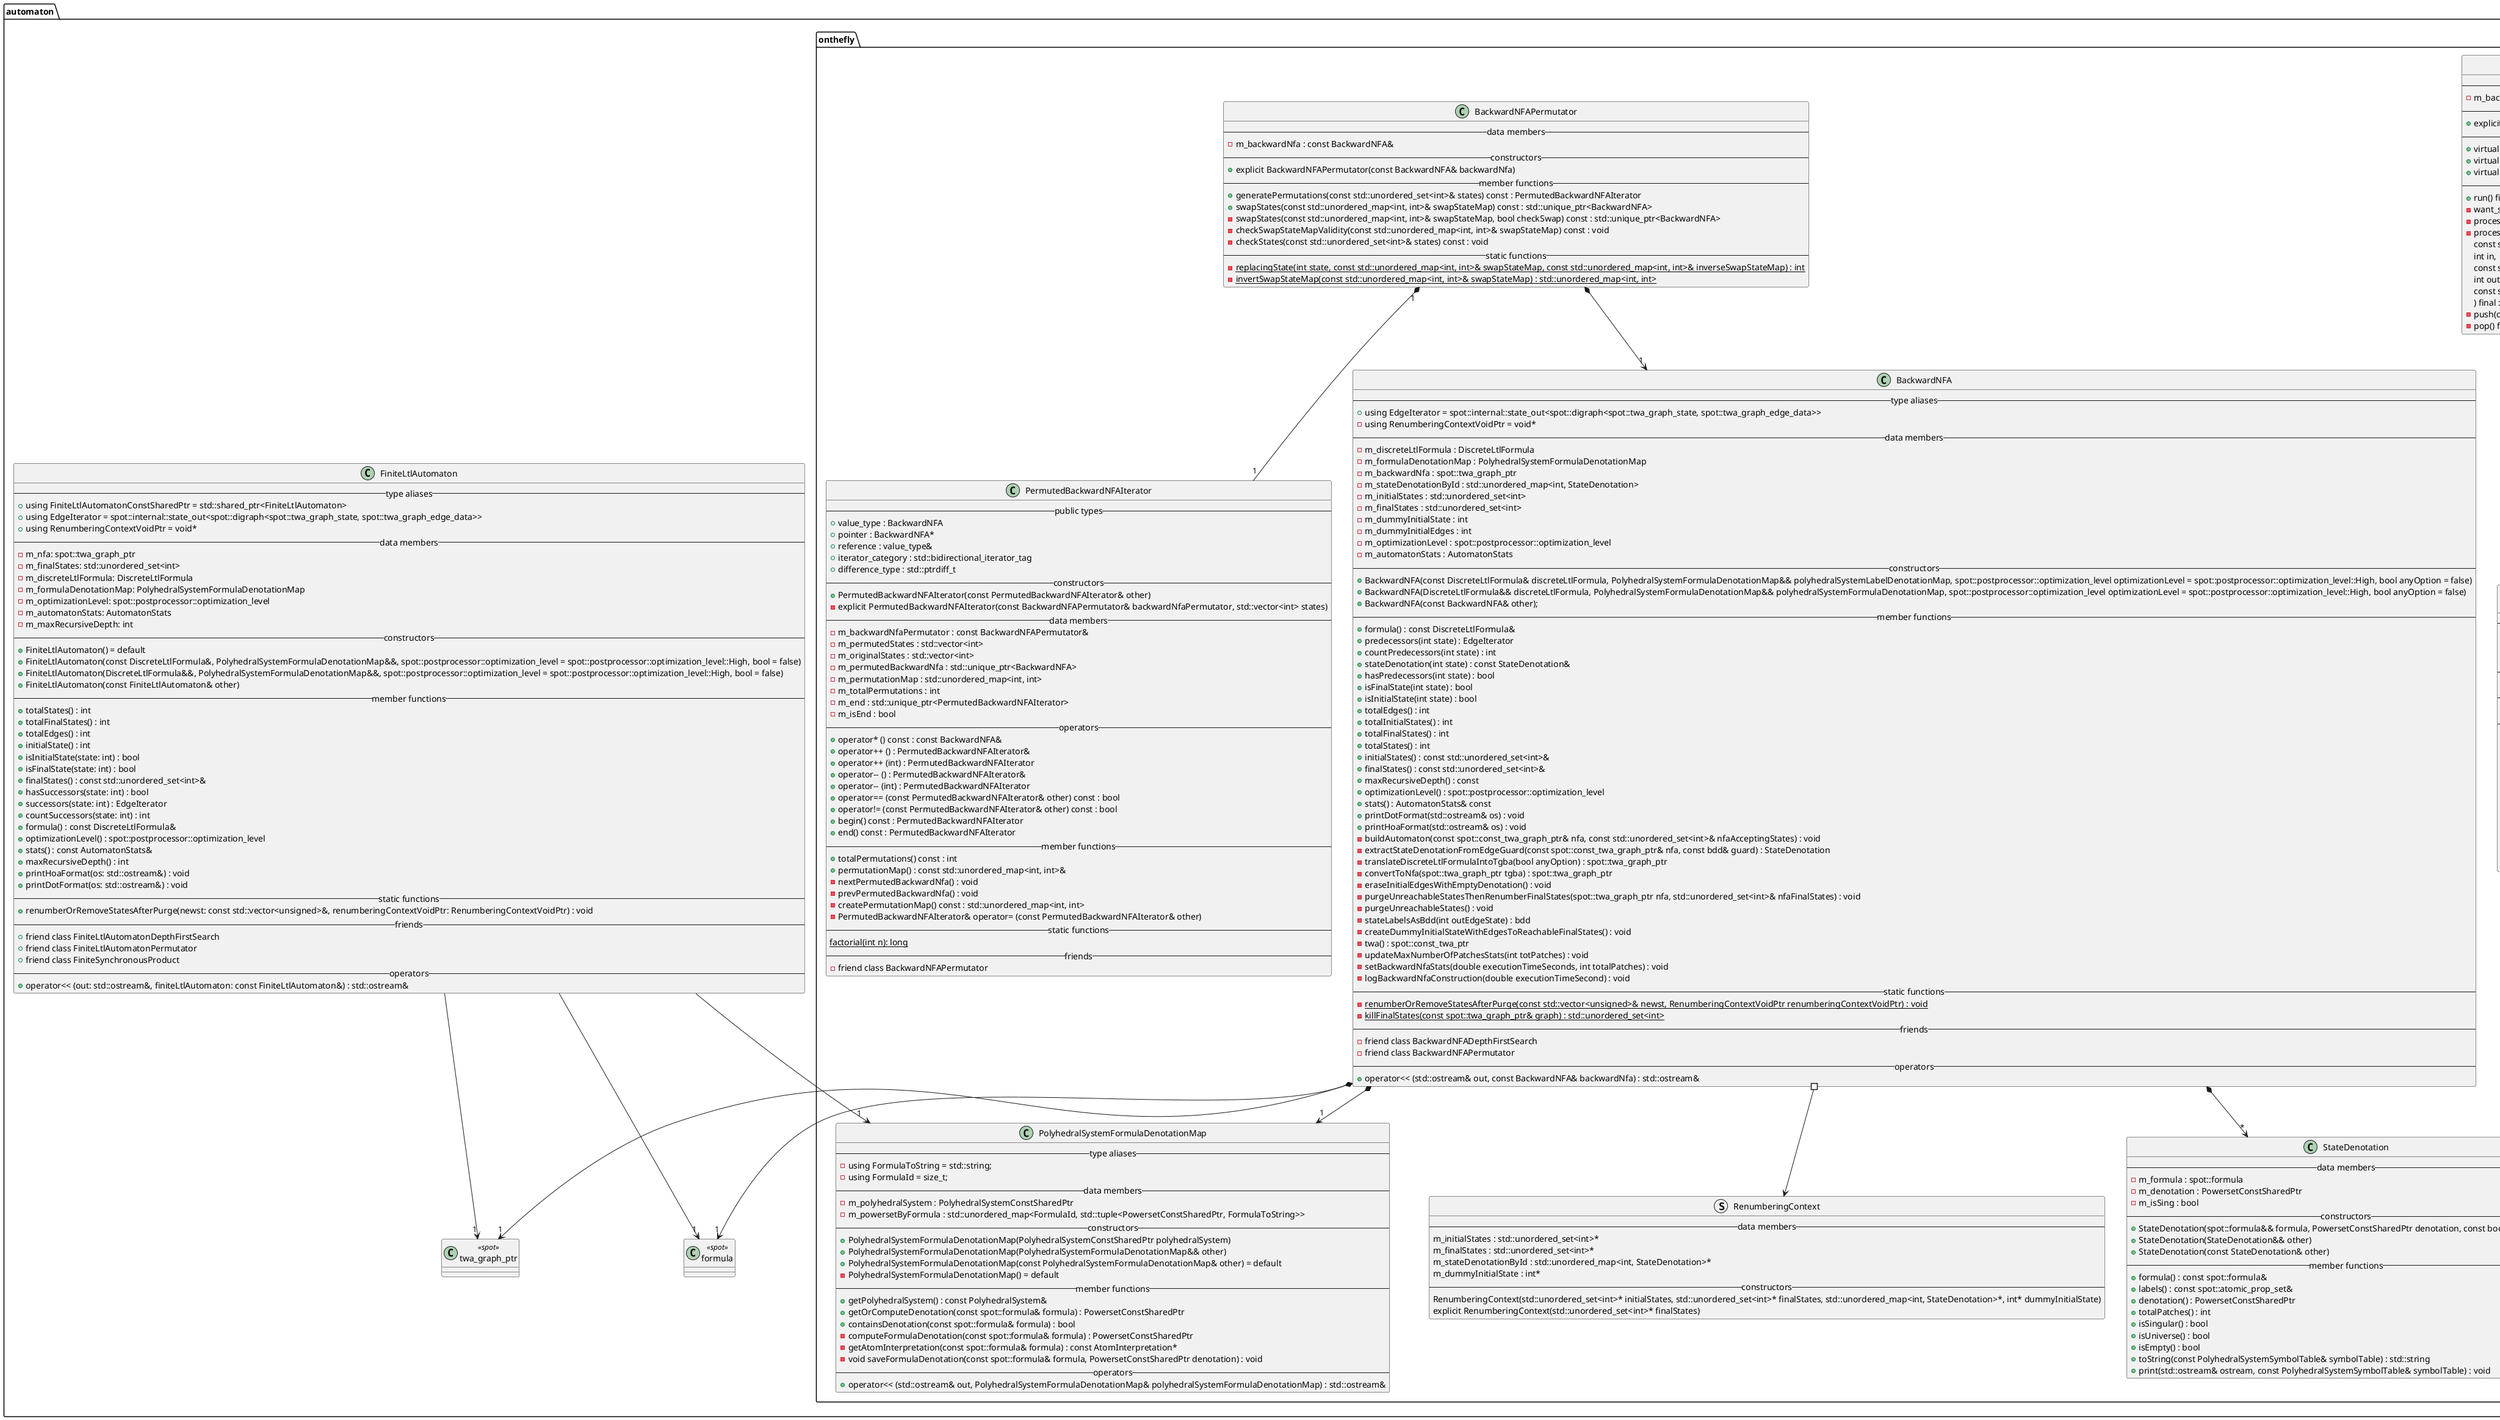 @startuml

package automaton {
    class twa_graph_ptr << spot >> {}
    class formula << spot >> {}

    package onthefly {
        class BackwardNFA {
            --type aliases--
            +using EdgeIterator = spot::internal::state_out<spot::digraph<spot::twa_graph_state, spot::twa_graph_edge_data>>
            -using RenumberingContextVoidPtr = void*
            --data members--
            -m_discreteLtlFormula : DiscreteLtlFormula
            -m_formulaDenotationMap : PolyhedralSystemFormulaDenotationMap
            -m_backwardNfa : spot::twa_graph_ptr
            -m_stateDenotationById : std::unordered_map<int, StateDenotation>
            -m_initialStates : std::unordered_set<int>
            -m_finalStates : std::unordered_set<int>
            -m_dummyInitialState : int
            -m_dummyInitialEdges : int
            -m_optimizationLevel : spot::postprocessor::optimization_level
            -m_automatonStats : AutomatonStats
            --constructors--
            +BackwardNFA(const DiscreteLtlFormula& discreteLtlFormula, PolyhedralSystemFormulaDenotationMap&& polyhedralSystemLabelDenotationMap, spot::postprocessor::optimization_level optimizationLevel = spot::postprocessor::optimization_level::High, bool anyOption = false)
            +BackwardNFA(DiscreteLtlFormula&& discreteLtlFormula, PolyhedralSystemFormulaDenotationMap&& polyhedralSystemFormulaDenotationMap, spot::postprocessor::optimization_level optimizationLevel = spot::postprocessor::optimization_level::High, bool anyOption = false)
            +BackwardNFA(const BackwardNFA& other);
            --member functions--
            +formula() : const DiscreteLtlFormula&
            +predecessors(int state) : EdgeIterator
            +countPredecessors(int state) : int
            +stateDenotation(int state) : const StateDenotation&
            +hasPredecessors(int state) : bool
            +isFinalState(int state) : bool
            +isInitialState(int state) : bool
            +totalEdges() : int
            +totalInitialStates() : int
            +totalFinalStates() : int
            +totalStates() : int
            +initialStates() : const std::unordered_set<int>&
            +finalStates() : const std::unordered_set<int>&
            +maxRecursiveDepth() : const
            +optimizationLevel() : spot::postprocessor::optimization_level
            +stats() : AutomatonStats& const
            +printDotFormat(std::ostream& os) : void
            +printHoaFormat(std::ostream& os) : void
            -buildAutomaton(const spot::const_twa_graph_ptr& nfa, const std::unordered_set<int>& nfaAcceptingStates) : void
            -extractStateDenotationFromEdgeGuard(const spot::const_twa_graph_ptr& nfa, const bdd& guard) : StateDenotation
            -translateDiscreteLtlFormulaIntoTgba(bool anyOption) : spot::twa_graph_ptr
            -convertToNfa(spot::twa_graph_ptr tgba) : spot::twa_graph_ptr
            -eraseInitialEdgesWithEmptyDenotation() : void
            -purgeUnreachableStatesThenRenumberFinalStates(spot::twa_graph_ptr nfa, std::unordered_set<int>& nfaFinalStates) : void
            -purgeUnreachableStates() : void
            -stateLabelsAsBdd(int outEdgeState) : bdd
            -createDummyInitialStateWithEdgesToReachableFinalStates() : void
            -twa() : spot::const_twa_ptr
            -updateMaxNumberOfPatchesStats(int totPatches) : void
            -setBackwardNfaStats(double executionTimeSeconds, int totalPatches) : void
            -logBackwardNfaConstruction(double executionTimeSecond) : void
            --static functions--
            -{static} renumberOrRemoveStatesAfterPurge(const std::vector<unsigned>& newst, RenumberingContextVoidPtr renumberingContextVoidPtr) : void
            -{static} killFinalStates(const spot::twa_graph_ptr& graph) : std::unordered_set<int>
            --friends--
            -friend class BackwardNFADepthFirstSearch
            -friend class BackwardNFAPermutator
            --operators--
            +operator<< (std::ostream& out, const BackwardNFA& backwardNfa) : std::ostream&
        }

        struct RenumberingContext {
            --data members--
            m_initialStates : std::unordered_set<int>*
            m_finalStates : std::unordered_set<int>*
            m_stateDenotationById : std::unordered_map<int, StateDenotation>*
            m_dummyInitialState : int*
            --constructors--
            RenumberingContext(std::unordered_set<int>* initialStates, std::unordered_set<int>* finalStates, std::unordered_map<int, StateDenotation>*, int* dummyInitialState)
            explicit RenumberingContext(std::unordered_set<int>* finalStates)
        }

        class PolyhedralSystemFormulaDenotationMap {
            --type aliases--
            -using FormulaToString = std::string;
            -using FormulaId = size_t;
            --data members--
            -m_polyhedralSystem : PolyhedralSystemConstSharedPtr
            -m_powersetByFormula : std::unordered_map<FormulaId, std::tuple<PowersetConstSharedPtr, FormulaToString>>
            --constructors--
            +PolyhedralSystemFormulaDenotationMap(PolyhedralSystemConstSharedPtr polyhedralSystem)
            +PolyhedralSystemFormulaDenotationMap(PolyhedralSystemFormulaDenotationMap&& other)
            +PolyhedralSystemFormulaDenotationMap(const PolyhedralSystemFormulaDenotationMap& other) = default
            -PolyhedralSystemFormulaDenotationMap() = default
            --member functions--
            +getPolyhedralSystem() : const PolyhedralSystem&
            +getOrComputeDenotation(const spot::formula& formula) : PowersetConstSharedPtr
            +containsDenotation(const spot::formula& formula) : bool
            -computeFormulaDenotation(const spot::formula& formula) : PowersetConstSharedPtr
            -getAtomInterpretation(const spot::formula& formula) : const AtomInterpretation*
            -void saveFormulaDenotation(const spot::formula& formula, PowersetConstSharedPtr denotation) : void
            --operators--
            +operator<< (std::ostream& out, PolyhedralSystemFormulaDenotationMap& polyhedralSystemFormulaDenotationMap) : std::ostream&
        }

        class StateDenotation {
            --data members--
            -m_formula : spot::formula
            -m_denotation : PowersetConstSharedPtr
            -m_isSing : bool
            --constructors--
            +StateDenotation(spot::formula&& formula, PowersetConstSharedPtr denotation, const bool isSing = false)
            +StateDenotation(StateDenotation&& other)
            +StateDenotation(const StateDenotation& other)
            --member functions--
            +formula() : const spot::formula&
            +labels() : const spot::atomic_prop_set&
            +denotation() : PowersetConstSharedPtr
            +totalPatches() : int
            +isSingular() : bool
            +isUniverse() : bool
            +isEmpty() : bool
            +toString(const PolyhedralSystemSymbolTable& symbolTable) : std::string
            +print(std::ostream& ostream, const PolyhedralSystemSymbolTable& symbolTable) : void
        }

        class BackwardNFADepthFirstSearch {
            --data members--
            -m_backwardNfa : const BackwardNFA*
            --constructors--
            +explicit BackwardNFADepthFirstSearch(const BackwardNFA& backwardNfa)
            --virtual member functions--
            +virtual wantState(int state) const : bool
            +virtual processState(int state) : void
            +virtual processEdge(int src, int dst) : void
            --member functions--
            +run() final: void
            -want_state(const spot::state* state) const final : bool
            -process_state(const spot::state* s, int n, spot::twa_succ_iterator* si) final : void
            -process_link(
                const spot::state* in_s,
                int in,
                const spot::state* out_s,
                int out,
                const spot::twa_succ_iterator* si
            ) final : void
            -push(const spot::state* s, int sn) final : void
            -pop() final : void
        }

        class twa_reachable_iterator_depth_first << spot >>
        {
          --data members--
          #const_twa_ptr aut_
          #state_map<int> seen
          #std::deque<stack_item> todo
          --constructors--
          +twa_reachable_iterator_depth_first(const const_twa_ptr& a)
          --virtual destructors--
          +virtual ~twa_reachable_iterator_depth_first()
          --virtual member functions--
          +virtual run() : void
          +virtual want_state(const state* s) : bool
          +virtual start() : void
          +virtual end() : void
          +virtual process_state(const state* s, int n, twa_succ_iterator* si) : void
          +virtual process_link(
            const state* in_s, int in,
            const state* out_s, int out,
            const twa_succ_iterator* si
          ) : void
          #virtual push(const state* s, int sn) : void
          #virtual pop() : void
        }

        struct stack_item << spot >>
        {
          --data members--
          src : const state*
          src_n : int
          it : twa_succ_iterator*
        }

        class BackwardNFAPermutator
        {
            --data members--
            -m_backwardNfa : const BackwardNFA&
            --constructors--
            +explicit BackwardNFAPermutator(const BackwardNFA& backwardNfa)
            --member functions--
            +generatePermutations(const std::unordered_set<int>& states) const : PermutedBackwardNFAIterator
            +swapStates(const std::unordered_map<int, int>& swapStateMap) const : std::unique_ptr<BackwardNFA>
            -swapStates(const std::unordered_map<int, int>& swapStateMap, bool checkSwap) const : std::unique_ptr<BackwardNFA>
            -checkSwapStateMapValidity(const std::unordered_map<int, int>& swapStateMap) const : void
            -checkStates(const std::unordered_set<int>& states) const : void
            --static functions--
            -{static} replacingState(int state, const std::unordered_map<int, int>& swapStateMap, const std::unordered_map<int, int>& inverseSwapStateMap) : int
            -{static} invertSwapStateMap(const std::unordered_map<int, int>& swapStateMap) : std::unordered_map<int, int>
        }

        class PermutedBackwardNFAIterator {
            --public types--
            +value_type : BackwardNFA
            +pointer : BackwardNFA*
            +reference : value_type&
            +iterator_category : std::bidirectional_iterator_tag
            +difference_type : std::ptrdiff_t
            --constructors--
            +PermutedBackwardNFAIterator(const PermutedBackwardNFAIterator& other)
            -explicit PermutedBackwardNFAIterator(const BackwardNFAPermutator& backwardNfaPermutator, std::vector<int> states)
            --data members--
            -m_backwardNfaPermutator : const BackwardNFAPermutator&
            -m_permutedStates : std::vector<int>
            -m_originalStates : std::vector<int>
            -m_permutedBackwardNfa : std::unique_ptr<BackwardNFA>
            -m_permutationMap : std::unordered_map<int, int>
            -m_totalPermutations : int
            -m_end : std::unique_ptr<PermutedBackwardNFAIterator>
            -m_isEnd : bool
            --operators--
            +operator* () const : const BackwardNFA&
            +operator++ () : PermutedBackwardNFAIterator&
            +operator++ (int) : PermutedBackwardNFAIterator
            +operator-- () : PermutedBackwardNFAIterator&
            +operator-- (int) : PermutedBackwardNFAIterator
            +operator== (const PermutedBackwardNFAIterator& other) const : bool
            +operator!= (const PermutedBackwardNFAIterator& other) const : bool
            +begin() const : PermutedBackwardNFAIterator
            +end() const : PermutedBackwardNFAIterator
            --member functions--
            +totalPermutations() const : int
            +permutationMap() : const std::unordered_map<int, int>&
            -nextPermutedBackwardNfa() : void
            -prevPermutedBackwardNfa() : void
            -createPermutationMap() const : std::unordered_map<int, int>
            -PermutedBackwardNFAIterator& operator= (const PermutedBackwardNFAIterator& other)
            --static functions--
            {static} factorial(int n): long
            --friends--
            -friend class BackwardNFAPermutator
        }

        BackwardNFAPermutator "1" *-- "1" PermutedBackwardNFAIterator
        BackwardNFAPermutator *--> "1" BackwardNFA
        BackwardNFA *--> "1" twa_graph_ptr
        BackwardNFA *--> "1" formula
        BackwardNFA *--> "1" PolyhedralSystemFormulaDenotationMap
        BackwardNFA *--> "*" StateDenotation
        BackwardNFA #--> RenumberingContext
        twa_reachable_iterator_depth_first #--> "*" stack_item
        BackwardNFADepthFirstSearch --|> twa_reachable_iterator_depth_first
    }

    class FiniteLtlAutomaton {
        -- type aliases --
        +using FiniteLtlAutomatonConstSharedPtr = std::shared_ptr<FiniteLtlAutomaton>
        +using EdgeIterator = spot::internal::state_out<spot::digraph<spot::twa_graph_state, spot::twa_graph_edge_data>>
        +using RenumberingContextVoidPtr = void*
        -- data members --
        -m_nfa: spot::twa_graph_ptr
        -m_finalStates: std::unordered_set<int>
        -m_discreteLtlFormula: DiscreteLtlFormula
        -m_formulaDenotationMap: PolyhedralSystemFormulaDenotationMap
        -m_optimizationLevel: spot::postprocessor::optimization_level
        -m_automatonStats: AutomatonStats
        -m_maxRecursiveDepth: int
        -- constructors --
        +FiniteLtlAutomaton() = default
        +FiniteLtlAutomaton(const DiscreteLtlFormula&, PolyhedralSystemFormulaDenotationMap&&, spot::postprocessor::optimization_level = spot::postprocessor::optimization_level::High, bool = false)
        +FiniteLtlAutomaton(DiscreteLtlFormula&&, PolyhedralSystemFormulaDenotationMap&&, spot::postprocessor::optimization_level = spot::postprocessor::optimization_level::High, bool = false)
        +FiniteLtlAutomaton(const FiniteLtlAutomaton& other)
        -- member functions --
        +totalStates() : int
        +totalFinalStates() : int
        +totalEdges() : int
        +initialState() : int
        +isInitialState(state: int) : bool
        +isFinalState(state: int) : bool
        +finalStates() : const std::unordered_set<int>&
        +hasSuccessors(state: int) : bool
        +successors(state: int) : EdgeIterator
        +countSuccessors(state: int) : int
        +formula() : const DiscreteLtlFormula&
        +optimizationLevel() : spot::postprocessor::optimization_level
        +stats() : const AutomatonStats&
        +maxRecursiveDepth() : int
        +printHoaFormat(os: std::ostream&) : void
        +printDotFormat(os: std::ostream&) : void
        -- static functions --
        +renumberOrRemoveStatesAfterPurge(newst: const std::vector<unsigned>&, renumberingContextVoidPtr: RenumberingContextVoidPtr) : void
        -- friends --
        +friend class FiniteLtlAutomatonDepthFirstSearch
        +friend class FiniteLtlAutomatonPermutator
        +friend class FiniteSynchronousProduct
        -- operators --
        +operator<< (out: std::ostream&, finiteLtlAutomaton: const FiniteLtlAutomaton&) : std::ostream&
    }

    FiniteLtlAutomaton --> "1" PolyhedralSystemFormulaDenotationMap
    FiniteLtlAutomaton --> "1" twa_graph_ptr
    FiniteLtlAutomaton --> "1" formula
}
@enduml
